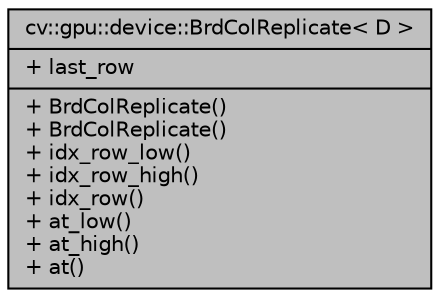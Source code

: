 digraph "cv::gpu::device::BrdColReplicate&lt; D &gt;"
{
 // LATEX_PDF_SIZE
  edge [fontname="Helvetica",fontsize="10",labelfontname="Helvetica",labelfontsize="10"];
  node [fontname="Helvetica",fontsize="10",shape=record];
  Node1 [label="{cv::gpu::device::BrdColReplicate\< D \>\n|+ last_row\l|+ BrdColReplicate()\l+ BrdColReplicate()\l+ idx_row_low()\l+ idx_row_high()\l+ idx_row()\l+ at_low()\l+ at_high()\l+ at()\l}",height=0.2,width=0.4,color="black", fillcolor="grey75", style="filled", fontcolor="black",tooltip=" "];
}
